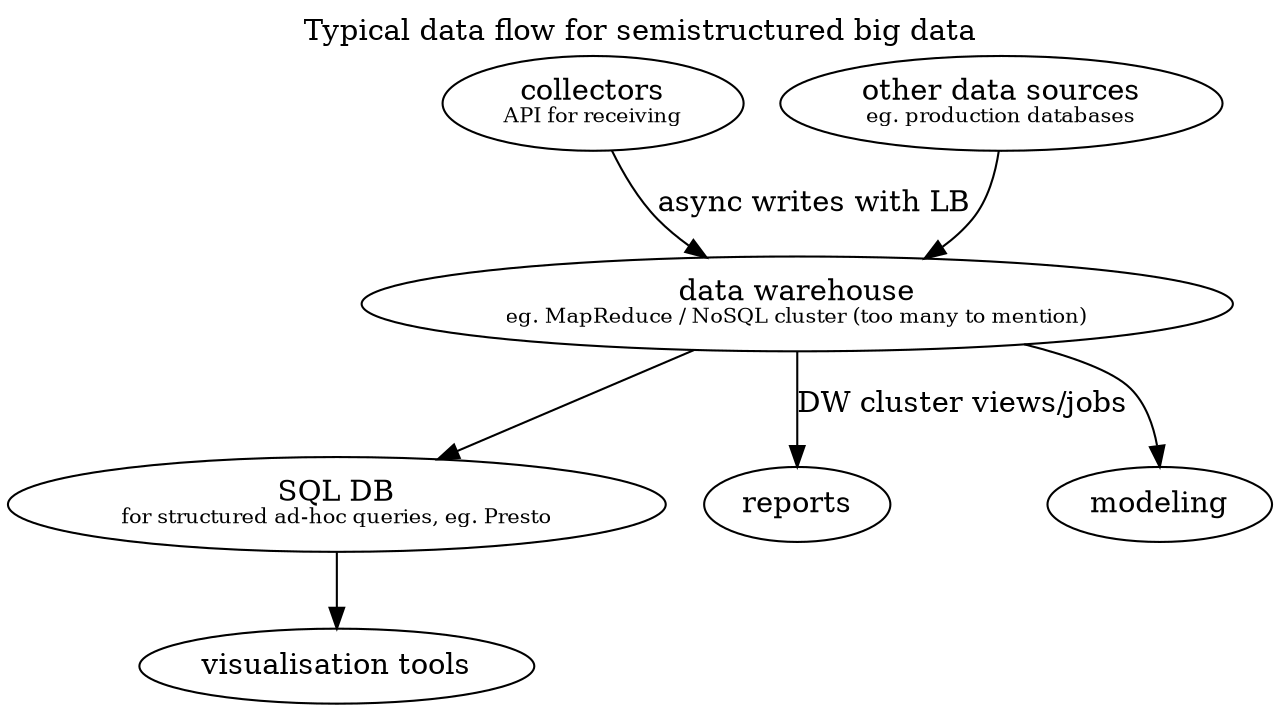 digraph dataflow {
 label = "Typical data flow for semistructured big data";
 labelloc = top;
 bgcolor = transparent;
 node [fillcolor = white, style = filled];
 collectors [label=<collectors<br/><font point-size="10">API for receiving</font>>];
 sources [label=<other data sources<br/><font point-size="10">eg. production databases</font>>];
 dw [label=<data warehouse<br/><font point-size="10">eg. MapReduce / NoSQL cluster (too many to mention)</font>>];
 "data marts" [label=<SQL DB<br/><font point-size="10">for structured ad-hoc queries, eg. Presto</font>>];
 collectors -> dw [label="async writes with LB"];
 sources -> dw;
 dw -> reports [label="DW cluster views/jobs"];
 dw -> modeling;
 dw -> "data marts" -> "visualisation tools";
}

